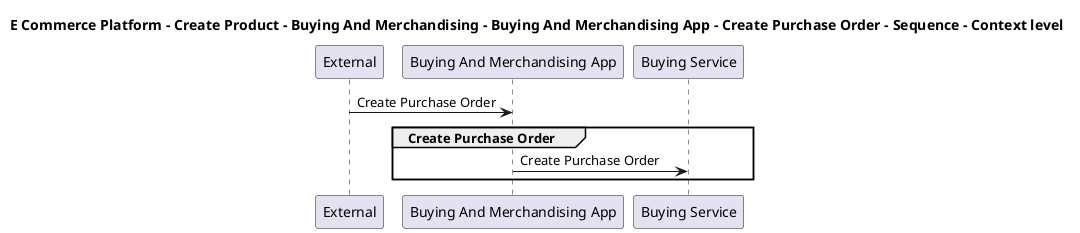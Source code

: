 @startuml

title E Commerce Platform - Create Product - Buying And Merchandising - Buying And Merchandising App - Create Purchase Order - Sequence - Context level

participant "External" as C4InterFlow.SoftwareSystems.ExternalSystem
participant "Buying And Merchandising App" as ECommercePlatform.CreateProduct.BuyingAndMerchandising.SoftwareSystems.BuyingAndMerchandisingApp
participant "Buying Service" as ECommercePlatform.CreateProduct.BuyingAndMerchandising.SoftwareSystems.BuyingService

C4InterFlow.SoftwareSystems.ExternalSystem -> ECommercePlatform.CreateProduct.BuyingAndMerchandising.SoftwareSystems.BuyingAndMerchandisingApp : Create Purchase Order
group Create Purchase Order
ECommercePlatform.CreateProduct.BuyingAndMerchandising.SoftwareSystems.BuyingAndMerchandisingApp -> ECommercePlatform.CreateProduct.BuyingAndMerchandising.SoftwareSystems.BuyingService : Create Purchase Order
end


@enduml
